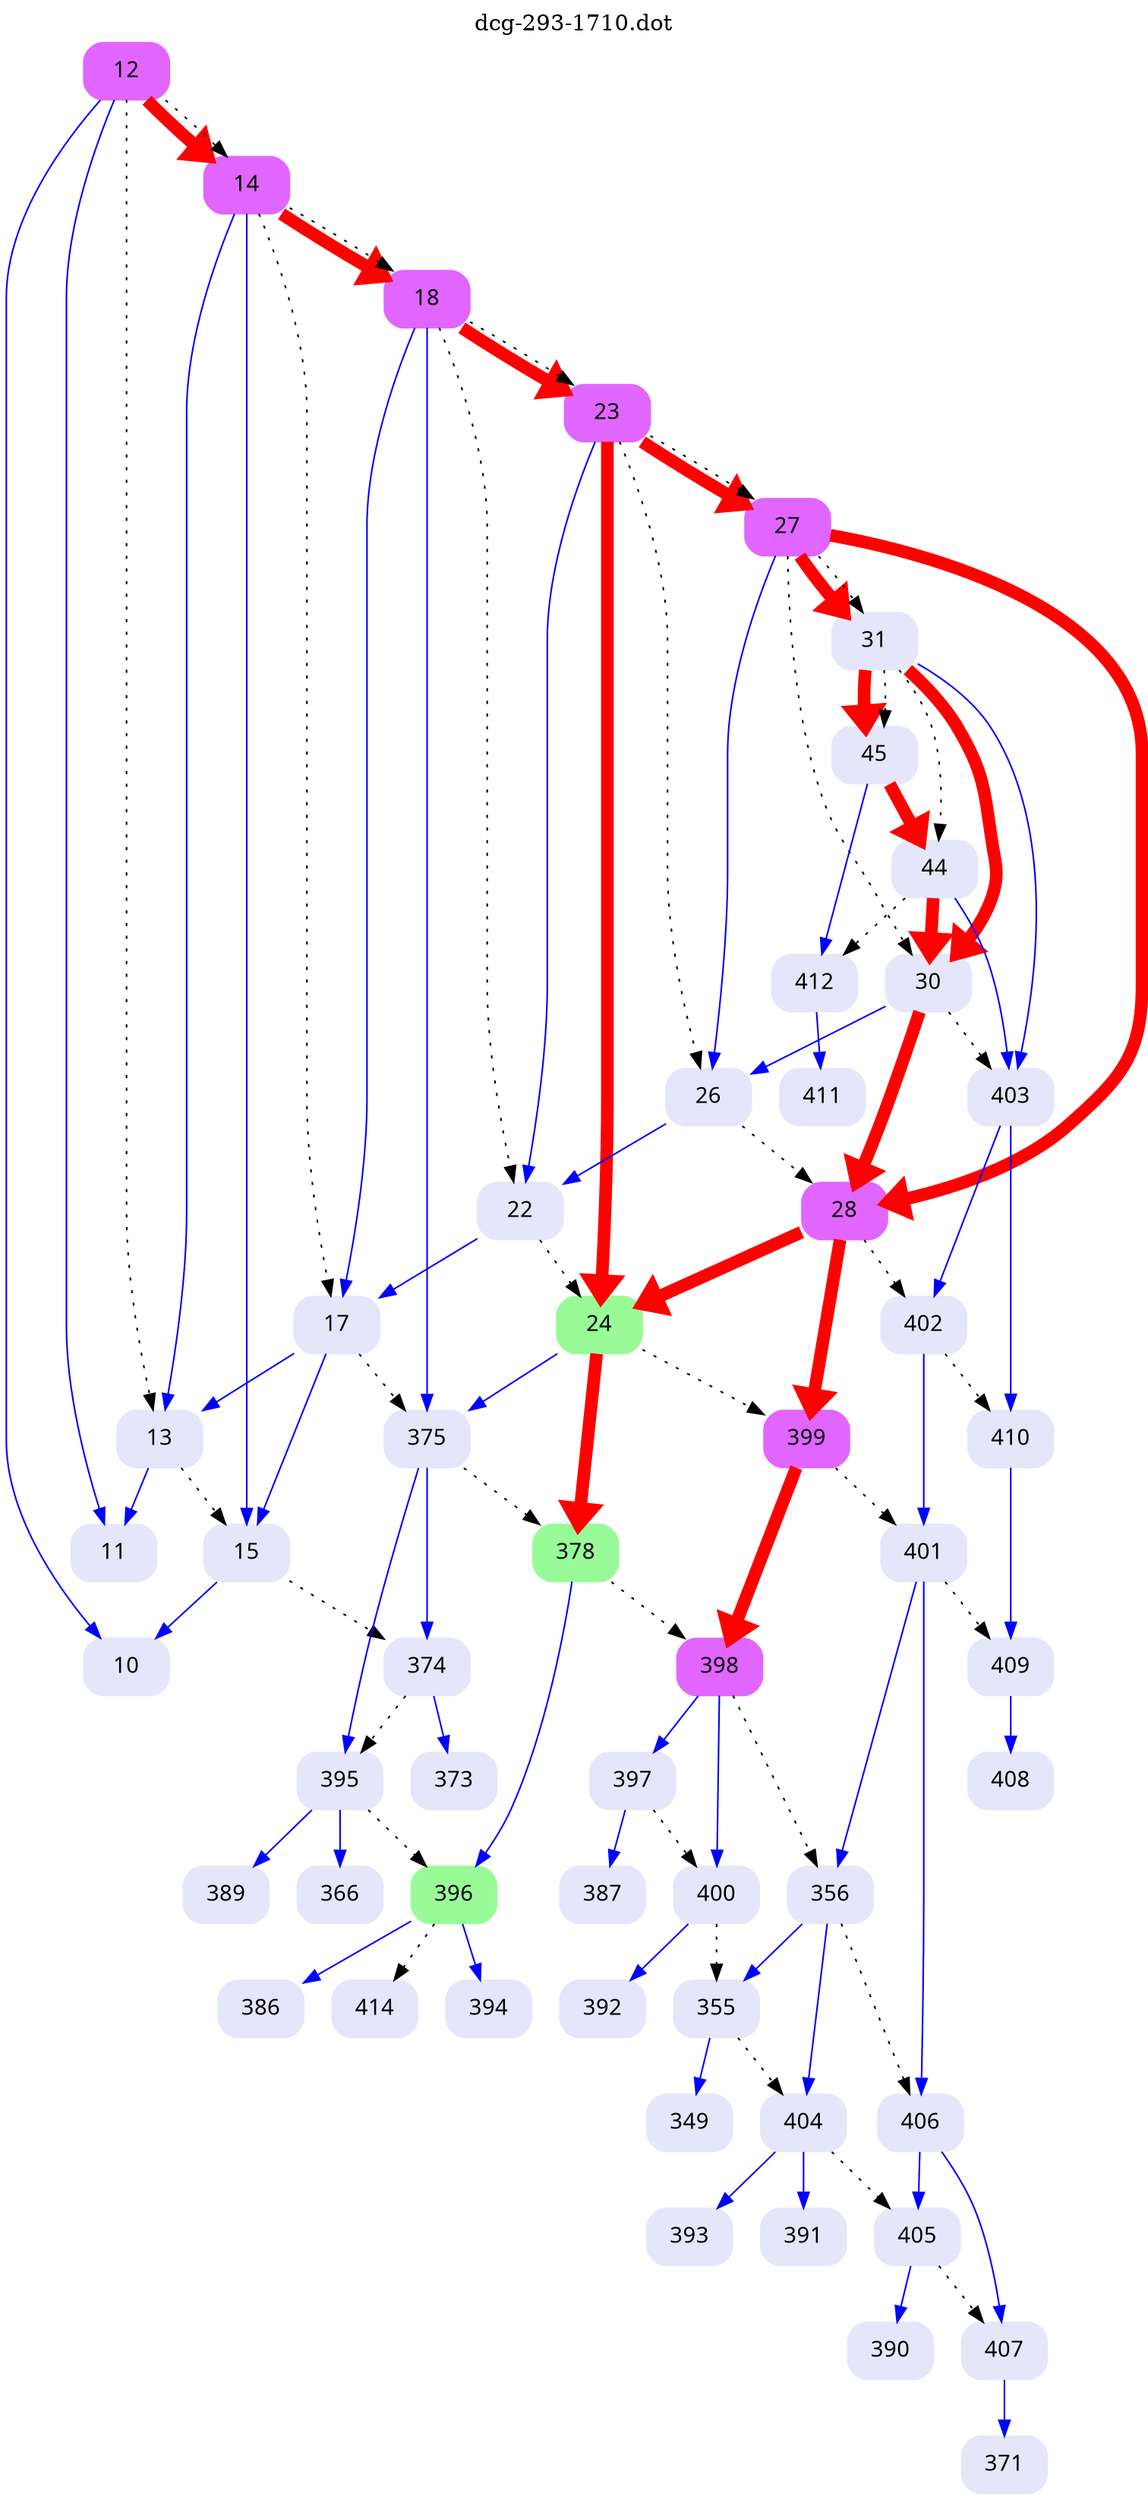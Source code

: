 digraph dcg_293 {
  labelloc="t";
  label="dcg-293-1710.dot";
  node [fontname="sans-serif"];
  node [shape=box style="rounded,filled"];
  n12 [label="12" color=mediumorchid1];
  n12 -> n11 [color=blue penwidth=1];
  n12 -> n10 [color=blue penwidth=1];
  n12 -> n14 [color=red penwidth=8];
  n12 -> n13 [style=dotted,label=""];
  n12 -> n14 [style=dotted,label=""];
  n14 [label="14" color=mediumorchid1];
  n14 -> n13 [color=blue penwidth=1];
  n14 -> n15 [color=blue penwidth=1];
  n14 -> n18 [color=red penwidth=8];
  n14 -> n17 [style=dotted,label=""];
  n14 -> n18 [style=dotted,label=""];
  n18 [label="18" color=mediumorchid1];
  n18 -> n17 [color=blue penwidth=1];
  n18 -> n375 [color=blue penwidth=1];
  n18 -> n23 [color=red penwidth=8];
  n18 -> n22 [style=dotted,label=""];
  n18 -> n23 [style=dotted,label=""];
  n23 [label="23" color=mediumorchid1];
  n23 -> n22 [color=blue penwidth=1];
  n23 -> n24 [color=red penwidth=8];
  n23 -> n27 [color=red penwidth=8];
  n23 -> n26 [style=dotted,label=""];
  n23 -> n27 [style=dotted,label=""];
  n27 [label="27" color=mediumorchid1];
  n27 -> n26 [color=blue penwidth=1];
  n27 -> n28 [color=red penwidth=8];
  n27 -> n31 [color=red penwidth=8];
  n27 -> n30 [style=dotted,label=""];
  n27 -> n31 [style=dotted,label=""];
  n31 [label="31" color=lavender];
  n31 -> n30 [color=red penwidth=8];
  n31 -> n403 [color=blue penwidth=1];
  n31 -> n45 [color=red penwidth=8];
  n31 -> n44 [style=dotted,label=""];
  n31 -> n45 [style=dotted,label=""];
  n45 [label="45" color=lavender];
  n45 -> n44 [color=red penwidth=8];
  n45 -> n412 [color=blue penwidth=1];
  n412 [label="412" color=lavender];
  n412 -> n411 [color=blue penwidth=1];
  n411 [label="411" color=lavender];
  n44 [label="44" color=lavender];
  n44 -> n30 [color=red penwidth=8];
  n44 -> n403 [color=blue penwidth=1];
  n44 -> n412 [style=dotted,label=""];
  n403 [label="403" color=lavender];
  n403 -> n402 [color=blue penwidth=1];
  n403 -> n410 [color=blue penwidth=1];
  n410 [label="410" color=lavender];
  n410 -> n409 [color=blue penwidth=1];
  n409 [label="409" color=lavender];
  n409 -> n408 [color=blue penwidth=1];
  n408 [label="408" color=lavender];
  n402 [label="402" color=lavender];
  n402 -> n401 [color=blue penwidth=1];
  n402 -> n410 [style=dotted,label=""];
  n401 [label="401" color=lavender];
  n401 -> n356 [color=blue penwidth=1];
  n401 -> n406 [color=blue penwidth=1];
  n401 -> n409 [style=dotted,label=""];
  n406 [label="406" color=lavender];
  n406 -> n405 [color=blue penwidth=1];
  n406 -> n407 [color=blue penwidth=1];
  n407 [label="407" color=lavender];
  n407 -> n371 [color=blue penwidth=1];
  n371 [label="371" color=lavender];
  n405 [label="405" color=lavender];
  n405 -> n390 [color=blue penwidth=1];
  n405 -> n407 [style=dotted,label=""];
  n390 [label="390" color=lavender];
  n356 [label="356" color=lavender];
  n356 -> n355 [color=blue penwidth=1];
  n356 -> n404 [color=blue penwidth=1];
  n356 -> n406 [style=dotted,label=""];
  n404 [label="404" color=lavender];
  n404 -> n393 [color=blue penwidth=1];
  n404 -> n391 [color=blue penwidth=1];
  n404 -> n405 [style=dotted,label=""];
  n391 [label="391" color=lavender];
  n393 [label="393" color=lavender];
  n355 [label="355" color=lavender];
  n355 -> n349 [color=blue penwidth=1];
  n355 -> n404 [style=dotted,label=""];
  n349 [label="349" color=lavender];
  n30 [label="30" color=lavender];
  n30 -> n26 [color=blue penwidth=1];
  n30 -> n28 [color=red penwidth=8];
  n30 -> n403 [style=dotted,label=""];
  n28 [label="28" color=mediumorchid1];
  n28 -> n24 [color=red penwidth=8];
  n28 -> n399 [color=red penwidth=8];
  n28 -> n402 [style=dotted,label=""];
  n399 [label="399" color=mediumorchid1];
  n399 -> n398 [color=red penwidth=8];
  n399 -> n401 [style=dotted,label=""];
  n398 [label="398" color=mediumorchid1];
  n398 -> n397 [color=blue penwidth=1];
  n398 -> n400 [color=blue penwidth=1];
  n398 -> n356 [style=dotted,label=""];
  n400 [label="400" color=lavender];
  n400 -> n392 [color=blue penwidth=1];
  n400 -> n355 [style=dotted,label=""];
  n392 [label="392" color=lavender];
  n397 [label="397" color=lavender];
  n397 -> n387 [color=blue penwidth=1];
  n397 -> n400 [style=dotted,label=""];
  n387 [label="387" color=lavender];
  n24 [label="24" color=palegreen];
  n24 -> n375 [color=blue penwidth=1];
  n24 -> n378 [color=red penwidth=8];
  n24 -> n399 [style=dotted,label=""];
  n378 [label="378" color=palegreen];
  n378 -> n396 [color=blue penwidth=1];
  n378 -> n398 [style=dotted,label=""];
  n396 [label="396" color=palegreen];
  n396 -> n394 [color=blue penwidth=1];
  n396 -> n386 [color=blue penwidth=1];
  n396 -> n414 [style=dotted,label=""];
  n386 [label="386" color=lavender];
  n394 [label="394" color=lavender];
  n414 [label="414" color=lavender];
  n375 [label="375" color=lavender];
  n375 -> n374 [color=blue penwidth=1];
  n375 -> n395 [color=blue penwidth=1];
  n375 -> n378 [style=dotted,label=""];
  n395 [label="395" color=lavender];
  n395 -> n389 [color=blue penwidth=1];
  n395 -> n366 [color=blue penwidth=1];
  n395 -> n396 [style=dotted,label=""];
  n366 [label="366" color=lavender];
  n389 [label="389" color=lavender];
  n374 [label="374" color=lavender];
  n374 -> n373 [color=blue penwidth=1];
  n374 -> n395 [style=dotted,label=""];
  n373 [label="373" color=lavender];
  n26 [label="26" color=lavender];
  n26 -> n22 [color=blue penwidth=1];
  n26 -> n28 [style=dotted,label=""];
  n22 [label="22" color=lavender];
  n22 -> n17 [color=blue penwidth=1];
  n22 -> n24 [style=dotted,label=""];
  n17 [label="17" color=lavender];
  n17 -> n13 [color=blue penwidth=1];
  n17 -> n15 [color=blue penwidth=1];
  n17 -> n375 [style=dotted,label=""];
  n15 [label="15" color=lavender];
  n15 -> n10 [color=blue penwidth=1];
  n15 -> n374 [style=dotted,label=""];
  n10 [label="10" color=lavender];
  n13 [label="13" color=lavender];
  n13 -> n11 [color=blue penwidth=1];
  n13 -> n15 [style=dotted,label=""];
  n11 [label="11" color=lavender];
}
